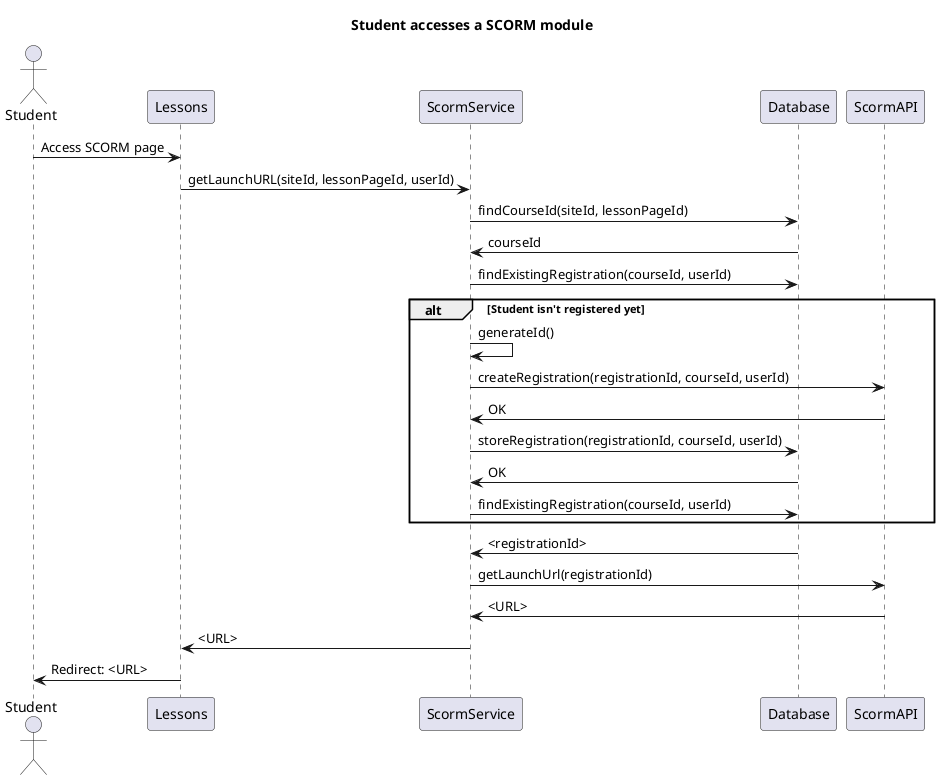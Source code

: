 ' java -jar plantuml.jar 02_scorm_job_processing_run.uml

@startuml

title Student accesses a SCORM module

actor Student

Student -> Lessons : Access SCORM page

Lessons -> ScormService : getLaunchURL(siteId, lessonPageId, userId)

ScormService -> Database : findCourseId(siteId, lessonPageId)

Database -> ScormService : courseId

ScormService -> Database : findExistingRegistration(courseId, userId)

alt Student isn't registered yet

ScormService -> ScormService : generateId()

ScormService -> ScormAPI : createRegistration(registrationId, courseId, userId)

ScormAPI -> ScormService : OK

ScormService -> Database : storeRegistration(registrationId, courseId, userId)

Database -> ScormService : OK

ScormService -> Database : findExistingRegistration(courseId, userId)

end

Database -> ScormService : <registrationId>

ScormService -> ScormAPI : getLaunchUrl(registrationId)

ScormAPI -> ScormService : <URL>

ScormService -> Lessons : <URL>

Lessons -> Student : Redirect: <URL>


@enduml
